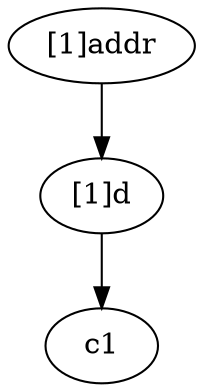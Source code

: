 strict digraph "" {
	c1	 [complexity=0,
		importance=0.200000023933,
		rank=0.0];
	"[1]addr"	 [complexity=3,
		importance=109.719979748,
		rank=36.5733265828];
	"[1]d"	 [complexity=2,
		importance=0.439999918533,
		rank=0.219999959267];
	"[1]addr" -> "[1]d";
	"[1]d" -> c1;
}
